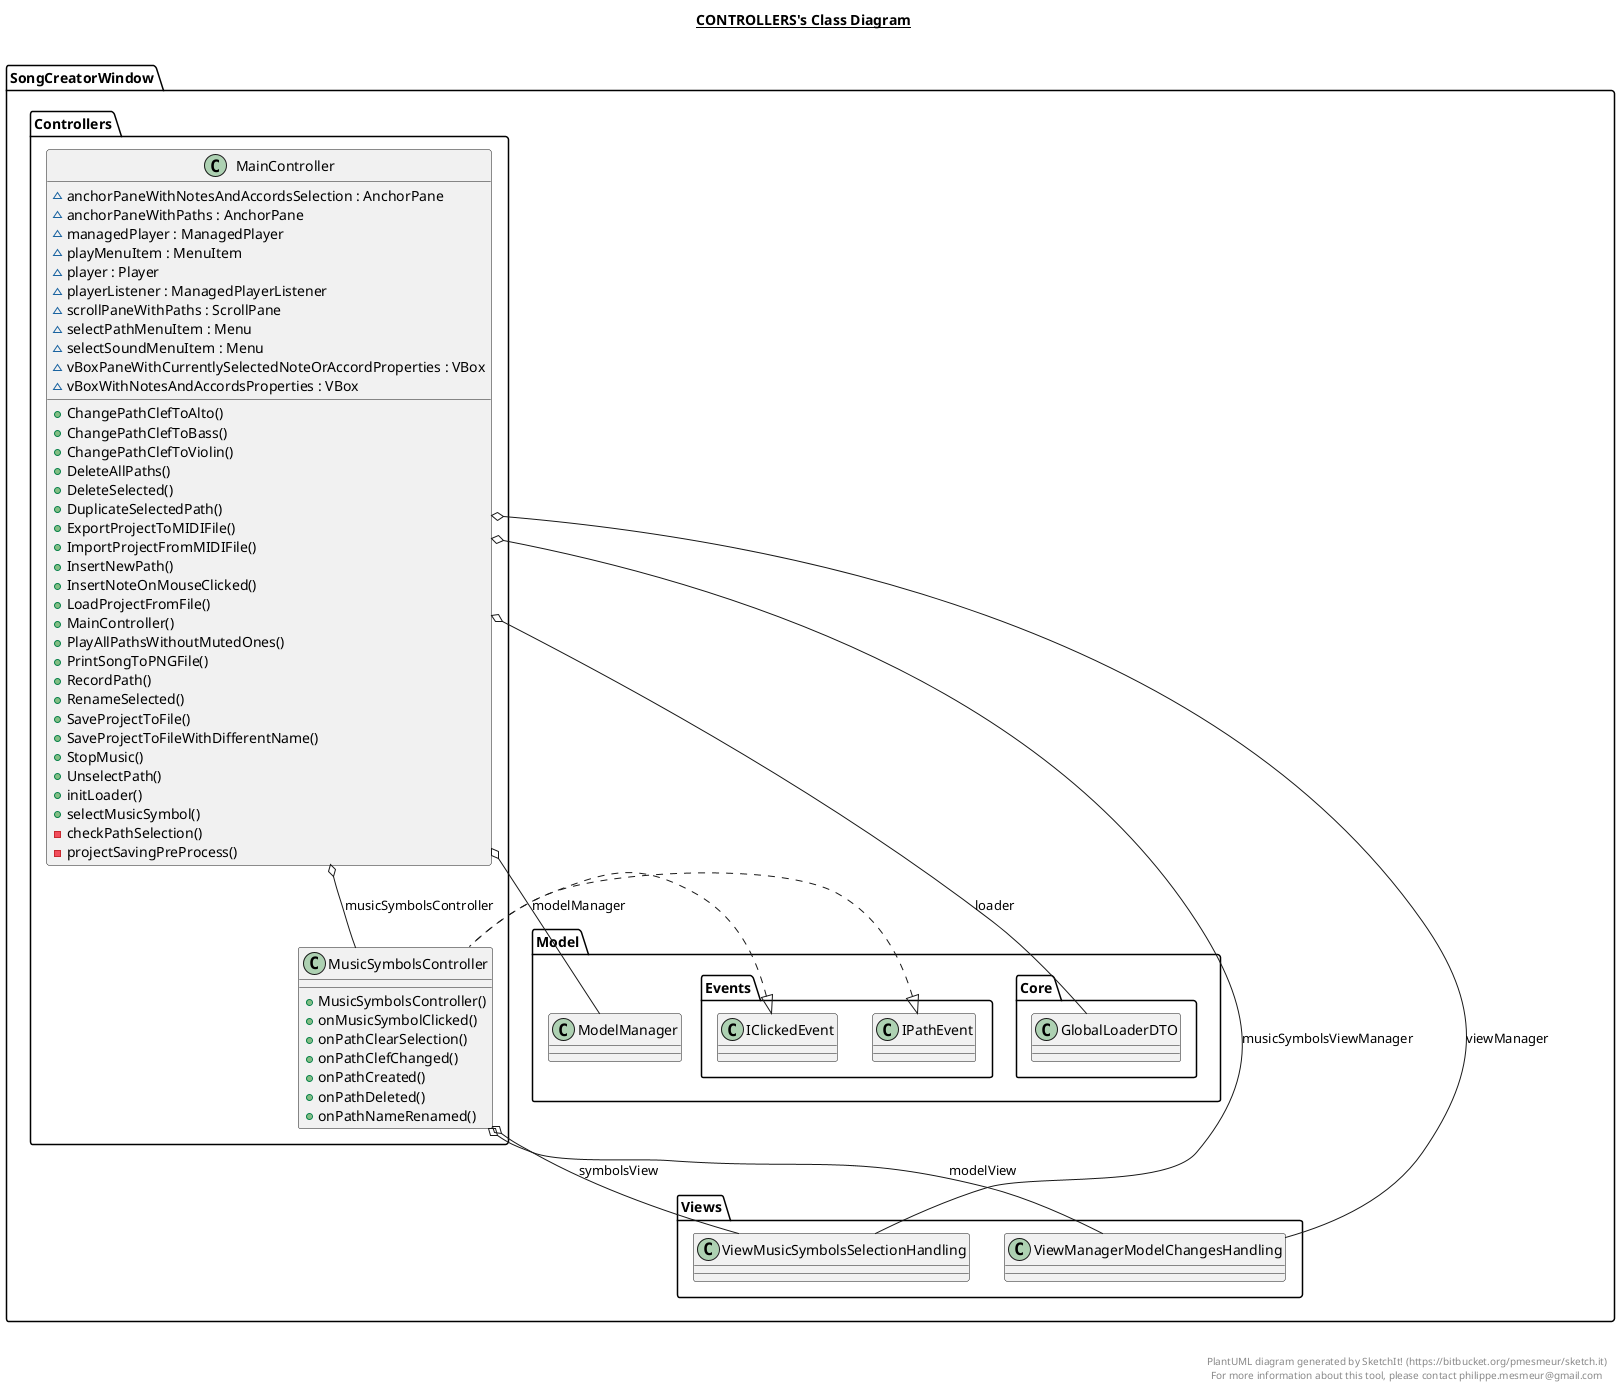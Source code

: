 @startuml

title __CONTROLLERS's Class Diagram__\n

  namespace SongCreatorWindow {
    namespace Controllers {
      class SongCreatorWindow.Controllers.MainController {
          ~ anchorPaneWithNotesAndAccordsSelection : AnchorPane
          ~ anchorPaneWithPaths : AnchorPane
          ~ managedPlayer : ManagedPlayer
          ~ playMenuItem : MenuItem
          ~ player : Player
          ~ playerListener : ManagedPlayerListener
          ~ scrollPaneWithPaths : ScrollPane
          ~ selectPathMenuItem : Menu
          ~ selectSoundMenuItem : Menu
          ~ vBoxPaneWithCurrentlySelectedNoteOrAccordProperties : VBox
          ~ vBoxWithNotesAndAccordsProperties : VBox
          + ChangePathClefToAlto()
          + ChangePathClefToBass()
          + ChangePathClefToViolin()
          + DeleteAllPaths()
          + DeleteSelected()
          + DuplicateSelectedPath()
          + ExportProjectToMIDIFile()
          + ImportProjectFromMIDIFile()
          + InsertNewPath()
          + InsertNoteOnMouseClicked()
          + LoadProjectFromFile()
          + MainController()
          + PlayAllPathsWithoutMutedOnes()
          + PrintSongToPNGFile()
          + RecordPath()
          + RenameSelected()
          + SaveProjectToFile()
          + SaveProjectToFileWithDifferentName()
          + StopMusic()
          + UnselectPath()
          + initLoader()
          + selectMusicSymbol()
          - checkPathSelection()
          - projectSavingPreProcess()
      }
    }
  }
  

  namespace SongCreatorWindow {
    namespace Controllers {
      class SongCreatorWindow.Controllers.MusicSymbolsController {
          + MusicSymbolsController()
          + onMusicSymbolClicked()
          + onPathClearSelection()
          + onPathClefChanged()
          + onPathCreated()
          + onPathDeleted()
          + onPathNameRenamed()
      }
    }
  }
  

  SongCreatorWindow.Controllers.MainController o-- SongCreatorWindow.Model.Core.GlobalLoaderDTO : loader
  SongCreatorWindow.Controllers.MainController o-- SongCreatorWindow.Model.ModelManager : modelManager
  SongCreatorWindow.Controllers.MainController o-- SongCreatorWindow.Controllers.MusicSymbolsController : musicSymbolsController
  SongCreatorWindow.Controllers.MainController o-- SongCreatorWindow.Views.ViewMusicSymbolsSelectionHandling : musicSymbolsViewManager
  SongCreatorWindow.Controllers.MainController o-- SongCreatorWindow.Views.ViewManagerModelChangesHandling : viewManager
  SongCreatorWindow.Controllers.MusicSymbolsController .up.|> SongCreatorWindow.Model.Events.IClickedEvent
  SongCreatorWindow.Controllers.MusicSymbolsController .up.|> SongCreatorWindow.Model.Events.IPathEvent
  SongCreatorWindow.Controllers.MusicSymbolsController o-- SongCreatorWindow.Views.ViewManagerModelChangesHandling : modelView
  SongCreatorWindow.Controllers.MusicSymbolsController o-- SongCreatorWindow.Views.ViewMusicSymbolsSelectionHandling : symbolsView


right footer


PlantUML diagram generated by SketchIt! (https://bitbucket.org/pmesmeur/sketch.it)
For more information about this tool, please contact philippe.mesmeur@gmail.com
endfooter

@enduml
